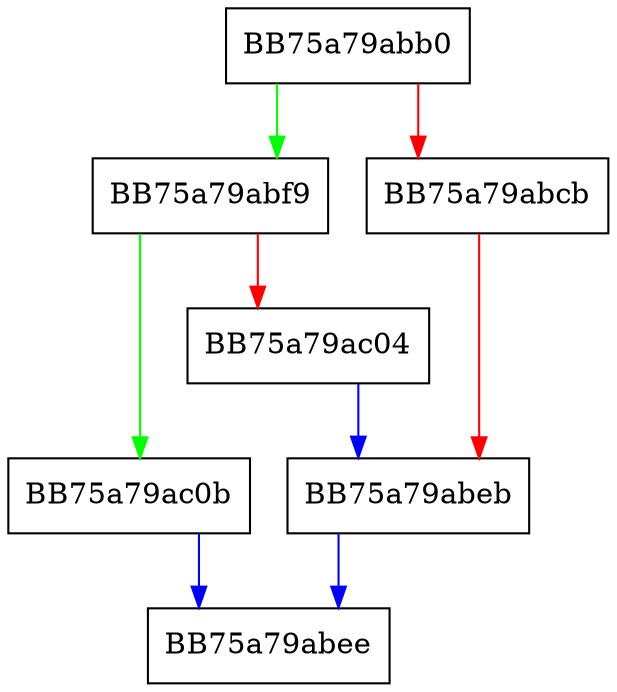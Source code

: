 digraph _fclose_internal {
  node [shape="box"];
  graph [splines=ortho];
  BB75a79abb0 -> BB75a79abf9 [color="green"];
  BB75a79abb0 -> BB75a79abcb [color="red"];
  BB75a79abcb -> BB75a79abeb [color="red"];
  BB75a79abeb -> BB75a79abee [color="blue"];
  BB75a79abf9 -> BB75a79ac0b [color="green"];
  BB75a79abf9 -> BB75a79ac04 [color="red"];
  BB75a79ac04 -> BB75a79abeb [color="blue"];
  BB75a79ac0b -> BB75a79abee [color="blue"];
}